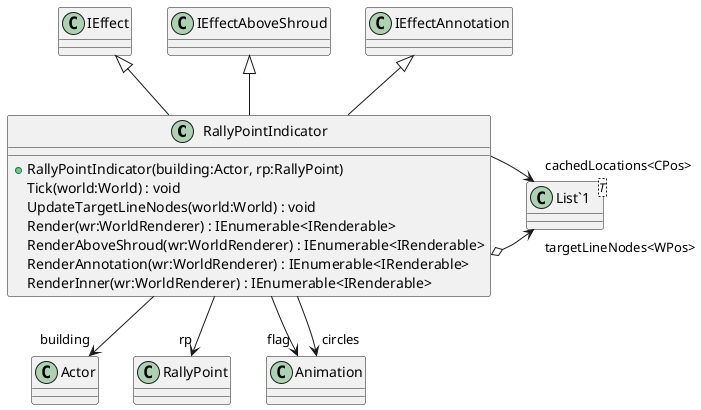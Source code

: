 @startuml
class RallyPointIndicator {
    + RallyPointIndicator(building:Actor, rp:RallyPoint)
    Tick(world:World) : void
    UpdateTargetLineNodes(world:World) : void
    Render(wr:WorldRenderer) : IEnumerable<IRenderable>
    RenderAboveShroud(wr:WorldRenderer) : IEnumerable<IRenderable>
    RenderAnnotation(wr:WorldRenderer) : IEnumerable<IRenderable>
    RenderInner(wr:WorldRenderer) : IEnumerable<IRenderable>
}
class "List`1"<T> {
}
IEffect <|-- RallyPointIndicator
IEffectAboveShroud <|-- RallyPointIndicator
IEffectAnnotation <|-- RallyPointIndicator
RallyPointIndicator --> "building" Actor
RallyPointIndicator --> "rp" RallyPoint
RallyPointIndicator --> "flag" Animation
RallyPointIndicator --> "circles" Animation
RallyPointIndicator o-> "targetLineNodes<WPos>" "List`1"
RallyPointIndicator --> "cachedLocations<CPos>" "List`1"
@enduml
